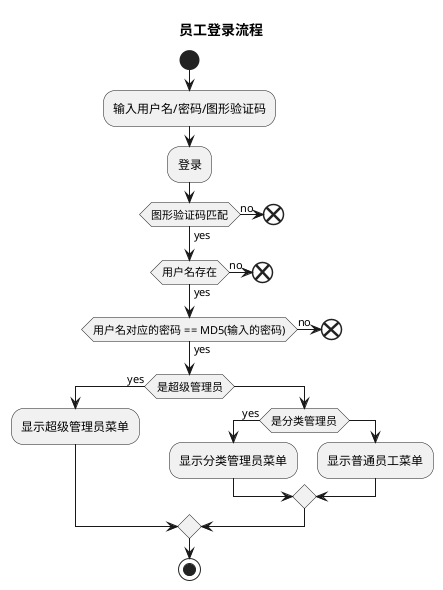 @startuml
title 员工登录流程
start
:输入用户名/密码/图形验证码;
:登录;
if(图形验证码匹配)then(no)
    end
else(yes)
endif

if(用户名存在)then(no)
    end
else(yes)
endif

if(用户名对应的密码 == MD5(输入的密码))then(no)
    end
else(yes)
endif

if(是超级管理员)then(yes)
    :显示超级管理员菜单;
else
    if(是分类管理员)then(yes)
        :显示分类管理员菜单;
    else
        :显示普通员工菜单;
    endif
endif

stop
@enduml